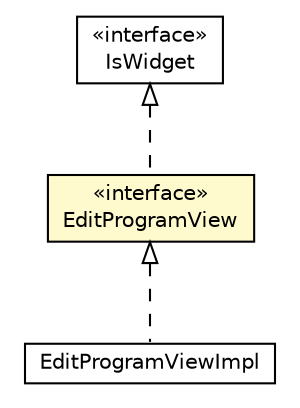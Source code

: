 #!/usr/local/bin/dot
#
# Class diagram 
# Generated by UMLGraph version 5.4 (http://www.umlgraph.org/)
#

digraph G {
	edge [fontname="Helvetica",fontsize=10,labelfontname="Helvetica",labelfontsize=10];
	node [fontname="Helvetica",fontsize=10,shape=plaintext];
	nodesep=0.25;
	ranksep=0.5;
	// hu.sch.kfc.client.ui.view.impl.EditProgramViewImpl
	c4360 [label=<<table title="hu.sch.kfc.client.ui.view.impl.EditProgramViewImpl" border="0" cellborder="1" cellspacing="0" cellpadding="2" port="p" href="./impl/EditProgramViewImpl.html">
		<tr><td><table border="0" cellspacing="0" cellpadding="1">
<tr><td align="center" balign="center"> EditProgramViewImpl </td></tr>
		</table></td></tr>
		</table>>, URL="./impl/EditProgramViewImpl.html", fontname="Helvetica", fontcolor="black", fontsize=10.0];
	// hu.sch.kfc.client.ui.view.EditProgramView
	c4370 [label=<<table title="hu.sch.kfc.client.ui.view.EditProgramView" border="0" cellborder="1" cellspacing="0" cellpadding="2" port="p" bgcolor="lemonChiffon" href="./EditProgramView.html">
		<tr><td><table border="0" cellspacing="0" cellpadding="1">
<tr><td align="center" balign="center"> &#171;interface&#187; </td></tr>
<tr><td align="center" balign="center"> EditProgramView </td></tr>
		</table></td></tr>
		</table>>, URL="./EditProgramView.html", fontname="Helvetica", fontcolor="black", fontsize=10.0];
	//hu.sch.kfc.client.ui.view.impl.EditProgramViewImpl implements hu.sch.kfc.client.ui.view.EditProgramView
	c4370:p -> c4360:p [dir=back,arrowtail=empty,style=dashed];
	//hu.sch.kfc.client.ui.view.EditProgramView implements com.google.gwt.user.client.ui.IsWidget
	c4411:p -> c4370:p [dir=back,arrowtail=empty,style=dashed];
	// com.google.gwt.user.client.ui.IsWidget
	c4411 [label=<<table title="com.google.gwt.user.client.ui.IsWidget" border="0" cellborder="1" cellspacing="0" cellpadding="2" port="p">
		<tr><td><table border="0" cellspacing="0" cellpadding="1">
<tr><td align="center" balign="center"> &#171;interface&#187; </td></tr>
<tr><td align="center" balign="center"> IsWidget </td></tr>
		</table></td></tr>
		</table>>, URL="null", fontname="Helvetica", fontcolor="black", fontsize=10.0];
}

